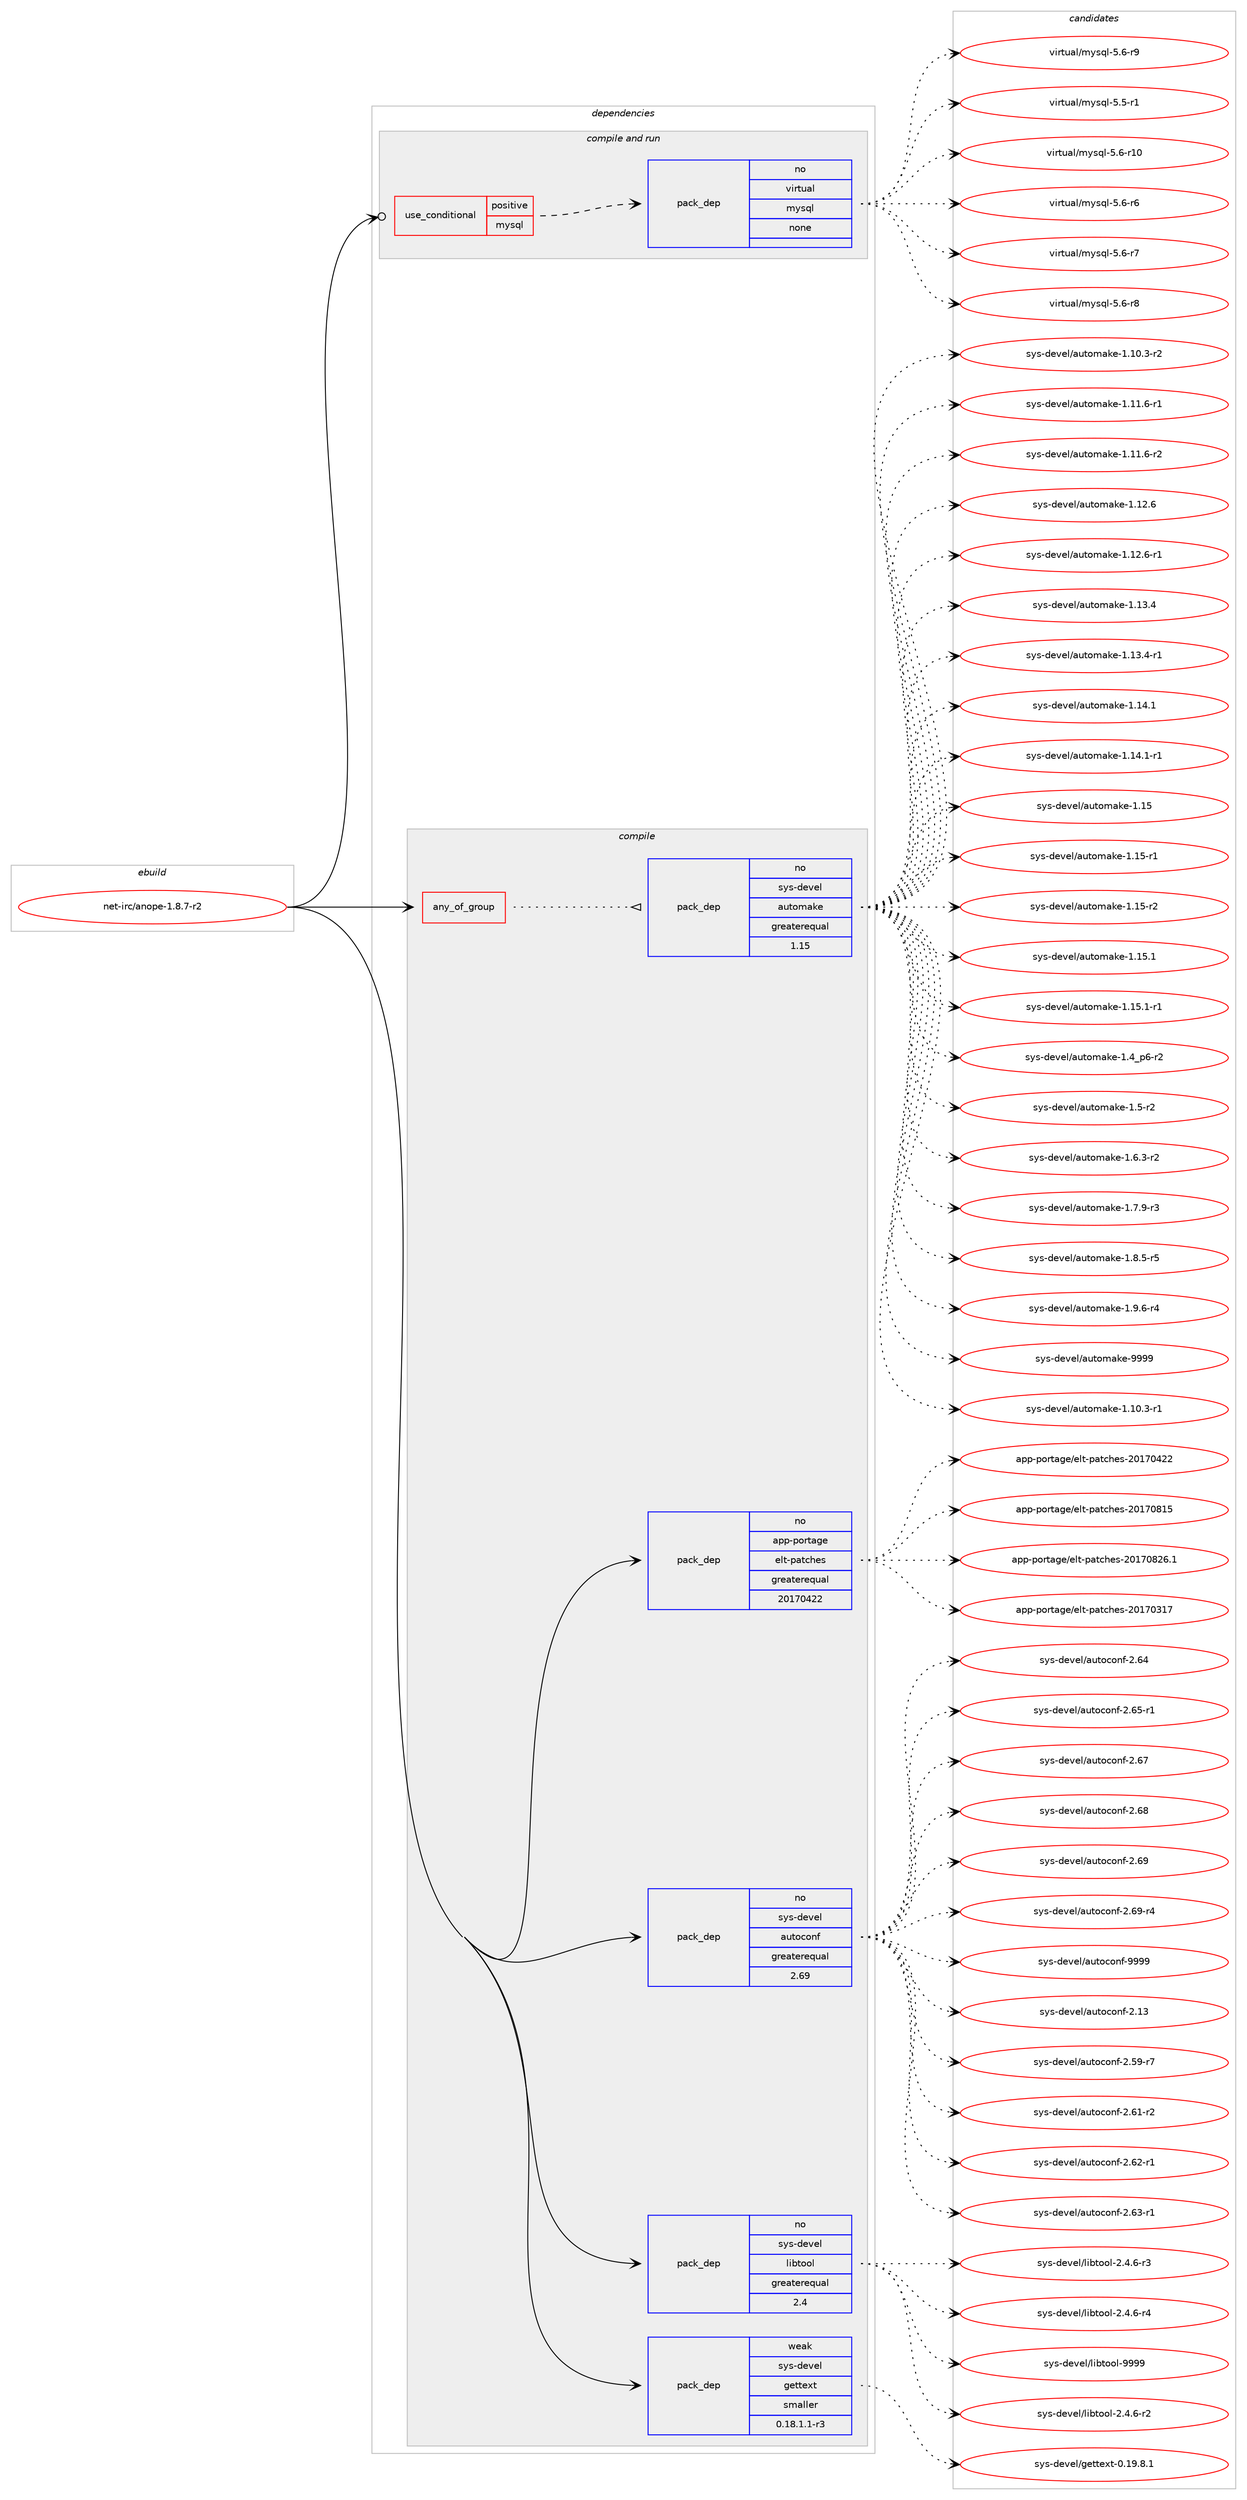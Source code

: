 digraph prolog {

# *************
# Graph options
# *************

newrank=true;
concentrate=true;
compound=true;
graph [rankdir=LR,fontname=Helvetica,fontsize=10,ranksep=1.5];#, ranksep=2.5, nodesep=0.2];
edge  [arrowhead=vee];
node  [fontname=Helvetica,fontsize=10];

# **********
# The ebuild
# **********

subgraph cluster_leftcol {
color=gray;
rank=same;
label=<<i>ebuild</i>>;
id [label="net-irc/anope-1.8.7-r2", color=red, width=4, href="../net-irc/anope-1.8.7-r2.svg"];
}

# ****************
# The dependencies
# ****************

subgraph cluster_midcol {
color=gray;
label=<<i>dependencies</i>>;
subgraph cluster_compile {
fillcolor="#eeeeee";
style=filled;
label=<<i>compile</i>>;
subgraph any6684 {
dependency413928 [label=<<TABLE BORDER="0" CELLBORDER="1" CELLSPACING="0" CELLPADDING="4"><TR><TD CELLPADDING="10">any_of_group</TD></TR></TABLE>>, shape=none, color=red];subgraph pack304711 {
dependency413929 [label=<<TABLE BORDER="0" CELLBORDER="1" CELLSPACING="0" CELLPADDING="4" WIDTH="220"><TR><TD ROWSPAN="6" CELLPADDING="30">pack_dep</TD></TR><TR><TD WIDTH="110">no</TD></TR><TR><TD>sys-devel</TD></TR><TR><TD>automake</TD></TR><TR><TD>greaterequal</TD></TR><TR><TD>1.15</TD></TR></TABLE>>, shape=none, color=blue];
}
dependency413928:e -> dependency413929:w [weight=20,style="dotted",arrowhead="oinv"];
}
id:e -> dependency413928:w [weight=20,style="solid",arrowhead="vee"];
subgraph pack304712 {
dependency413930 [label=<<TABLE BORDER="0" CELLBORDER="1" CELLSPACING="0" CELLPADDING="4" WIDTH="220"><TR><TD ROWSPAN="6" CELLPADDING="30">pack_dep</TD></TR><TR><TD WIDTH="110">no</TD></TR><TR><TD>app-portage</TD></TR><TR><TD>elt-patches</TD></TR><TR><TD>greaterequal</TD></TR><TR><TD>20170422</TD></TR></TABLE>>, shape=none, color=blue];
}
id:e -> dependency413930:w [weight=20,style="solid",arrowhead="vee"];
subgraph pack304713 {
dependency413931 [label=<<TABLE BORDER="0" CELLBORDER="1" CELLSPACING="0" CELLPADDING="4" WIDTH="220"><TR><TD ROWSPAN="6" CELLPADDING="30">pack_dep</TD></TR><TR><TD WIDTH="110">no</TD></TR><TR><TD>sys-devel</TD></TR><TR><TD>autoconf</TD></TR><TR><TD>greaterequal</TD></TR><TR><TD>2.69</TD></TR></TABLE>>, shape=none, color=blue];
}
id:e -> dependency413931:w [weight=20,style="solid",arrowhead="vee"];
subgraph pack304714 {
dependency413932 [label=<<TABLE BORDER="0" CELLBORDER="1" CELLSPACING="0" CELLPADDING="4" WIDTH="220"><TR><TD ROWSPAN="6" CELLPADDING="30">pack_dep</TD></TR><TR><TD WIDTH="110">no</TD></TR><TR><TD>sys-devel</TD></TR><TR><TD>libtool</TD></TR><TR><TD>greaterequal</TD></TR><TR><TD>2.4</TD></TR></TABLE>>, shape=none, color=blue];
}
id:e -> dependency413932:w [weight=20,style="solid",arrowhead="vee"];
subgraph pack304715 {
dependency413933 [label=<<TABLE BORDER="0" CELLBORDER="1" CELLSPACING="0" CELLPADDING="4" WIDTH="220"><TR><TD ROWSPAN="6" CELLPADDING="30">pack_dep</TD></TR><TR><TD WIDTH="110">weak</TD></TR><TR><TD>sys-devel</TD></TR><TR><TD>gettext</TD></TR><TR><TD>smaller</TD></TR><TR><TD>0.18.1.1-r3</TD></TR></TABLE>>, shape=none, color=blue];
}
id:e -> dependency413933:w [weight=20,style="solid",arrowhead="vee"];
}
subgraph cluster_compileandrun {
fillcolor="#eeeeee";
style=filled;
label=<<i>compile and run</i>>;
subgraph cond102344 {
dependency413934 [label=<<TABLE BORDER="0" CELLBORDER="1" CELLSPACING="0" CELLPADDING="4"><TR><TD ROWSPAN="3" CELLPADDING="10">use_conditional</TD></TR><TR><TD>positive</TD></TR><TR><TD>mysql</TD></TR></TABLE>>, shape=none, color=red];
subgraph pack304716 {
dependency413935 [label=<<TABLE BORDER="0" CELLBORDER="1" CELLSPACING="0" CELLPADDING="4" WIDTH="220"><TR><TD ROWSPAN="6" CELLPADDING="30">pack_dep</TD></TR><TR><TD WIDTH="110">no</TD></TR><TR><TD>virtual</TD></TR><TR><TD>mysql</TD></TR><TR><TD>none</TD></TR><TR><TD></TD></TR></TABLE>>, shape=none, color=blue];
}
dependency413934:e -> dependency413935:w [weight=20,style="dashed",arrowhead="vee"];
}
id:e -> dependency413934:w [weight=20,style="solid",arrowhead="odotvee"];
}
subgraph cluster_run {
fillcolor="#eeeeee";
style=filled;
label=<<i>run</i>>;
}
}

# **************
# The candidates
# **************

subgraph cluster_choices {
rank=same;
color=gray;
label=<<i>candidates</i>>;

subgraph choice304711 {
color=black;
nodesep=1;
choice11512111545100101118101108479711711611110997107101454946494846514511449 [label="sys-devel/automake-1.10.3-r1", color=red, width=4,href="../sys-devel/automake-1.10.3-r1.svg"];
choice11512111545100101118101108479711711611110997107101454946494846514511450 [label="sys-devel/automake-1.10.3-r2", color=red, width=4,href="../sys-devel/automake-1.10.3-r2.svg"];
choice11512111545100101118101108479711711611110997107101454946494946544511449 [label="sys-devel/automake-1.11.6-r1", color=red, width=4,href="../sys-devel/automake-1.11.6-r1.svg"];
choice11512111545100101118101108479711711611110997107101454946494946544511450 [label="sys-devel/automake-1.11.6-r2", color=red, width=4,href="../sys-devel/automake-1.11.6-r2.svg"];
choice1151211154510010111810110847971171161111099710710145494649504654 [label="sys-devel/automake-1.12.6", color=red, width=4,href="../sys-devel/automake-1.12.6.svg"];
choice11512111545100101118101108479711711611110997107101454946495046544511449 [label="sys-devel/automake-1.12.6-r1", color=red, width=4,href="../sys-devel/automake-1.12.6-r1.svg"];
choice1151211154510010111810110847971171161111099710710145494649514652 [label="sys-devel/automake-1.13.4", color=red, width=4,href="../sys-devel/automake-1.13.4.svg"];
choice11512111545100101118101108479711711611110997107101454946495146524511449 [label="sys-devel/automake-1.13.4-r1", color=red, width=4,href="../sys-devel/automake-1.13.4-r1.svg"];
choice1151211154510010111810110847971171161111099710710145494649524649 [label="sys-devel/automake-1.14.1", color=red, width=4,href="../sys-devel/automake-1.14.1.svg"];
choice11512111545100101118101108479711711611110997107101454946495246494511449 [label="sys-devel/automake-1.14.1-r1", color=red, width=4,href="../sys-devel/automake-1.14.1-r1.svg"];
choice115121115451001011181011084797117116111109971071014549464953 [label="sys-devel/automake-1.15", color=red, width=4,href="../sys-devel/automake-1.15.svg"];
choice1151211154510010111810110847971171161111099710710145494649534511449 [label="sys-devel/automake-1.15-r1", color=red, width=4,href="../sys-devel/automake-1.15-r1.svg"];
choice1151211154510010111810110847971171161111099710710145494649534511450 [label="sys-devel/automake-1.15-r2", color=red, width=4,href="../sys-devel/automake-1.15-r2.svg"];
choice1151211154510010111810110847971171161111099710710145494649534649 [label="sys-devel/automake-1.15.1", color=red, width=4,href="../sys-devel/automake-1.15.1.svg"];
choice11512111545100101118101108479711711611110997107101454946495346494511449 [label="sys-devel/automake-1.15.1-r1", color=red, width=4,href="../sys-devel/automake-1.15.1-r1.svg"];
choice115121115451001011181011084797117116111109971071014549465295112544511450 [label="sys-devel/automake-1.4_p6-r2", color=red, width=4,href="../sys-devel/automake-1.4_p6-r2.svg"];
choice11512111545100101118101108479711711611110997107101454946534511450 [label="sys-devel/automake-1.5-r2", color=red, width=4,href="../sys-devel/automake-1.5-r2.svg"];
choice115121115451001011181011084797117116111109971071014549465446514511450 [label="sys-devel/automake-1.6.3-r2", color=red, width=4,href="../sys-devel/automake-1.6.3-r2.svg"];
choice115121115451001011181011084797117116111109971071014549465546574511451 [label="sys-devel/automake-1.7.9-r3", color=red, width=4,href="../sys-devel/automake-1.7.9-r3.svg"];
choice115121115451001011181011084797117116111109971071014549465646534511453 [label="sys-devel/automake-1.8.5-r5", color=red, width=4,href="../sys-devel/automake-1.8.5-r5.svg"];
choice115121115451001011181011084797117116111109971071014549465746544511452 [label="sys-devel/automake-1.9.6-r4", color=red, width=4,href="../sys-devel/automake-1.9.6-r4.svg"];
choice115121115451001011181011084797117116111109971071014557575757 [label="sys-devel/automake-9999", color=red, width=4,href="../sys-devel/automake-9999.svg"];
dependency413929:e -> choice11512111545100101118101108479711711611110997107101454946494846514511449:w [style=dotted,weight="100"];
dependency413929:e -> choice11512111545100101118101108479711711611110997107101454946494846514511450:w [style=dotted,weight="100"];
dependency413929:e -> choice11512111545100101118101108479711711611110997107101454946494946544511449:w [style=dotted,weight="100"];
dependency413929:e -> choice11512111545100101118101108479711711611110997107101454946494946544511450:w [style=dotted,weight="100"];
dependency413929:e -> choice1151211154510010111810110847971171161111099710710145494649504654:w [style=dotted,weight="100"];
dependency413929:e -> choice11512111545100101118101108479711711611110997107101454946495046544511449:w [style=dotted,weight="100"];
dependency413929:e -> choice1151211154510010111810110847971171161111099710710145494649514652:w [style=dotted,weight="100"];
dependency413929:e -> choice11512111545100101118101108479711711611110997107101454946495146524511449:w [style=dotted,weight="100"];
dependency413929:e -> choice1151211154510010111810110847971171161111099710710145494649524649:w [style=dotted,weight="100"];
dependency413929:e -> choice11512111545100101118101108479711711611110997107101454946495246494511449:w [style=dotted,weight="100"];
dependency413929:e -> choice115121115451001011181011084797117116111109971071014549464953:w [style=dotted,weight="100"];
dependency413929:e -> choice1151211154510010111810110847971171161111099710710145494649534511449:w [style=dotted,weight="100"];
dependency413929:e -> choice1151211154510010111810110847971171161111099710710145494649534511450:w [style=dotted,weight="100"];
dependency413929:e -> choice1151211154510010111810110847971171161111099710710145494649534649:w [style=dotted,weight="100"];
dependency413929:e -> choice11512111545100101118101108479711711611110997107101454946495346494511449:w [style=dotted,weight="100"];
dependency413929:e -> choice115121115451001011181011084797117116111109971071014549465295112544511450:w [style=dotted,weight="100"];
dependency413929:e -> choice11512111545100101118101108479711711611110997107101454946534511450:w [style=dotted,weight="100"];
dependency413929:e -> choice115121115451001011181011084797117116111109971071014549465446514511450:w [style=dotted,weight="100"];
dependency413929:e -> choice115121115451001011181011084797117116111109971071014549465546574511451:w [style=dotted,weight="100"];
dependency413929:e -> choice115121115451001011181011084797117116111109971071014549465646534511453:w [style=dotted,weight="100"];
dependency413929:e -> choice115121115451001011181011084797117116111109971071014549465746544511452:w [style=dotted,weight="100"];
dependency413929:e -> choice115121115451001011181011084797117116111109971071014557575757:w [style=dotted,weight="100"];
}
subgraph choice304712 {
color=black;
nodesep=1;
choice97112112451121111141169710310147101108116451129711699104101115455048495548514955 [label="app-portage/elt-patches-20170317", color=red, width=4,href="../app-portage/elt-patches-20170317.svg"];
choice97112112451121111141169710310147101108116451129711699104101115455048495548525050 [label="app-portage/elt-patches-20170422", color=red, width=4,href="../app-portage/elt-patches-20170422.svg"];
choice97112112451121111141169710310147101108116451129711699104101115455048495548564953 [label="app-portage/elt-patches-20170815", color=red, width=4,href="../app-portage/elt-patches-20170815.svg"];
choice971121124511211111411697103101471011081164511297116991041011154550484955485650544649 [label="app-portage/elt-patches-20170826.1", color=red, width=4,href="../app-portage/elt-patches-20170826.1.svg"];
dependency413930:e -> choice97112112451121111141169710310147101108116451129711699104101115455048495548514955:w [style=dotted,weight="100"];
dependency413930:e -> choice97112112451121111141169710310147101108116451129711699104101115455048495548525050:w [style=dotted,weight="100"];
dependency413930:e -> choice97112112451121111141169710310147101108116451129711699104101115455048495548564953:w [style=dotted,weight="100"];
dependency413930:e -> choice971121124511211111411697103101471011081164511297116991041011154550484955485650544649:w [style=dotted,weight="100"];
}
subgraph choice304713 {
color=black;
nodesep=1;
choice115121115451001011181011084797117116111991111101024550464951 [label="sys-devel/autoconf-2.13", color=red, width=4,href="../sys-devel/autoconf-2.13.svg"];
choice1151211154510010111810110847971171161119911111010245504653574511455 [label="sys-devel/autoconf-2.59-r7", color=red, width=4,href="../sys-devel/autoconf-2.59-r7.svg"];
choice1151211154510010111810110847971171161119911111010245504654494511450 [label="sys-devel/autoconf-2.61-r2", color=red, width=4,href="../sys-devel/autoconf-2.61-r2.svg"];
choice1151211154510010111810110847971171161119911111010245504654504511449 [label="sys-devel/autoconf-2.62-r1", color=red, width=4,href="../sys-devel/autoconf-2.62-r1.svg"];
choice1151211154510010111810110847971171161119911111010245504654514511449 [label="sys-devel/autoconf-2.63-r1", color=red, width=4,href="../sys-devel/autoconf-2.63-r1.svg"];
choice115121115451001011181011084797117116111991111101024550465452 [label="sys-devel/autoconf-2.64", color=red, width=4,href="../sys-devel/autoconf-2.64.svg"];
choice1151211154510010111810110847971171161119911111010245504654534511449 [label="sys-devel/autoconf-2.65-r1", color=red, width=4,href="../sys-devel/autoconf-2.65-r1.svg"];
choice115121115451001011181011084797117116111991111101024550465455 [label="sys-devel/autoconf-2.67", color=red, width=4,href="../sys-devel/autoconf-2.67.svg"];
choice115121115451001011181011084797117116111991111101024550465456 [label="sys-devel/autoconf-2.68", color=red, width=4,href="../sys-devel/autoconf-2.68.svg"];
choice115121115451001011181011084797117116111991111101024550465457 [label="sys-devel/autoconf-2.69", color=red, width=4,href="../sys-devel/autoconf-2.69.svg"];
choice1151211154510010111810110847971171161119911111010245504654574511452 [label="sys-devel/autoconf-2.69-r4", color=red, width=4,href="../sys-devel/autoconf-2.69-r4.svg"];
choice115121115451001011181011084797117116111991111101024557575757 [label="sys-devel/autoconf-9999", color=red, width=4,href="../sys-devel/autoconf-9999.svg"];
dependency413931:e -> choice115121115451001011181011084797117116111991111101024550464951:w [style=dotted,weight="100"];
dependency413931:e -> choice1151211154510010111810110847971171161119911111010245504653574511455:w [style=dotted,weight="100"];
dependency413931:e -> choice1151211154510010111810110847971171161119911111010245504654494511450:w [style=dotted,weight="100"];
dependency413931:e -> choice1151211154510010111810110847971171161119911111010245504654504511449:w [style=dotted,weight="100"];
dependency413931:e -> choice1151211154510010111810110847971171161119911111010245504654514511449:w [style=dotted,weight="100"];
dependency413931:e -> choice115121115451001011181011084797117116111991111101024550465452:w [style=dotted,weight="100"];
dependency413931:e -> choice1151211154510010111810110847971171161119911111010245504654534511449:w [style=dotted,weight="100"];
dependency413931:e -> choice115121115451001011181011084797117116111991111101024550465455:w [style=dotted,weight="100"];
dependency413931:e -> choice115121115451001011181011084797117116111991111101024550465456:w [style=dotted,weight="100"];
dependency413931:e -> choice115121115451001011181011084797117116111991111101024550465457:w [style=dotted,weight="100"];
dependency413931:e -> choice1151211154510010111810110847971171161119911111010245504654574511452:w [style=dotted,weight="100"];
dependency413931:e -> choice115121115451001011181011084797117116111991111101024557575757:w [style=dotted,weight="100"];
}
subgraph choice304714 {
color=black;
nodesep=1;
choice1151211154510010111810110847108105981161111111084550465246544511450 [label="sys-devel/libtool-2.4.6-r2", color=red, width=4,href="../sys-devel/libtool-2.4.6-r2.svg"];
choice1151211154510010111810110847108105981161111111084550465246544511451 [label="sys-devel/libtool-2.4.6-r3", color=red, width=4,href="../sys-devel/libtool-2.4.6-r3.svg"];
choice1151211154510010111810110847108105981161111111084550465246544511452 [label="sys-devel/libtool-2.4.6-r4", color=red, width=4,href="../sys-devel/libtool-2.4.6-r4.svg"];
choice1151211154510010111810110847108105981161111111084557575757 [label="sys-devel/libtool-9999", color=red, width=4,href="../sys-devel/libtool-9999.svg"];
dependency413932:e -> choice1151211154510010111810110847108105981161111111084550465246544511450:w [style=dotted,weight="100"];
dependency413932:e -> choice1151211154510010111810110847108105981161111111084550465246544511451:w [style=dotted,weight="100"];
dependency413932:e -> choice1151211154510010111810110847108105981161111111084550465246544511452:w [style=dotted,weight="100"];
dependency413932:e -> choice1151211154510010111810110847108105981161111111084557575757:w [style=dotted,weight="100"];
}
subgraph choice304715 {
color=black;
nodesep=1;
choice1151211154510010111810110847103101116116101120116454846495746564649 [label="sys-devel/gettext-0.19.8.1", color=red, width=4,href="../sys-devel/gettext-0.19.8.1.svg"];
dependency413933:e -> choice1151211154510010111810110847103101116116101120116454846495746564649:w [style=dotted,weight="100"];
}
subgraph choice304716 {
color=black;
nodesep=1;
choice1181051141161179710847109121115113108455346534511449 [label="virtual/mysql-5.5-r1", color=red, width=4,href="../virtual/mysql-5.5-r1.svg"];
choice118105114116117971084710912111511310845534654451144948 [label="virtual/mysql-5.6-r10", color=red, width=4,href="../virtual/mysql-5.6-r10.svg"];
choice1181051141161179710847109121115113108455346544511454 [label="virtual/mysql-5.6-r6", color=red, width=4,href="../virtual/mysql-5.6-r6.svg"];
choice1181051141161179710847109121115113108455346544511455 [label="virtual/mysql-5.6-r7", color=red, width=4,href="../virtual/mysql-5.6-r7.svg"];
choice1181051141161179710847109121115113108455346544511456 [label="virtual/mysql-5.6-r8", color=red, width=4,href="../virtual/mysql-5.6-r8.svg"];
choice1181051141161179710847109121115113108455346544511457 [label="virtual/mysql-5.6-r9", color=red, width=4,href="../virtual/mysql-5.6-r9.svg"];
dependency413935:e -> choice1181051141161179710847109121115113108455346534511449:w [style=dotted,weight="100"];
dependency413935:e -> choice118105114116117971084710912111511310845534654451144948:w [style=dotted,weight="100"];
dependency413935:e -> choice1181051141161179710847109121115113108455346544511454:w [style=dotted,weight="100"];
dependency413935:e -> choice1181051141161179710847109121115113108455346544511455:w [style=dotted,weight="100"];
dependency413935:e -> choice1181051141161179710847109121115113108455346544511456:w [style=dotted,weight="100"];
dependency413935:e -> choice1181051141161179710847109121115113108455346544511457:w [style=dotted,weight="100"];
}
}

}
